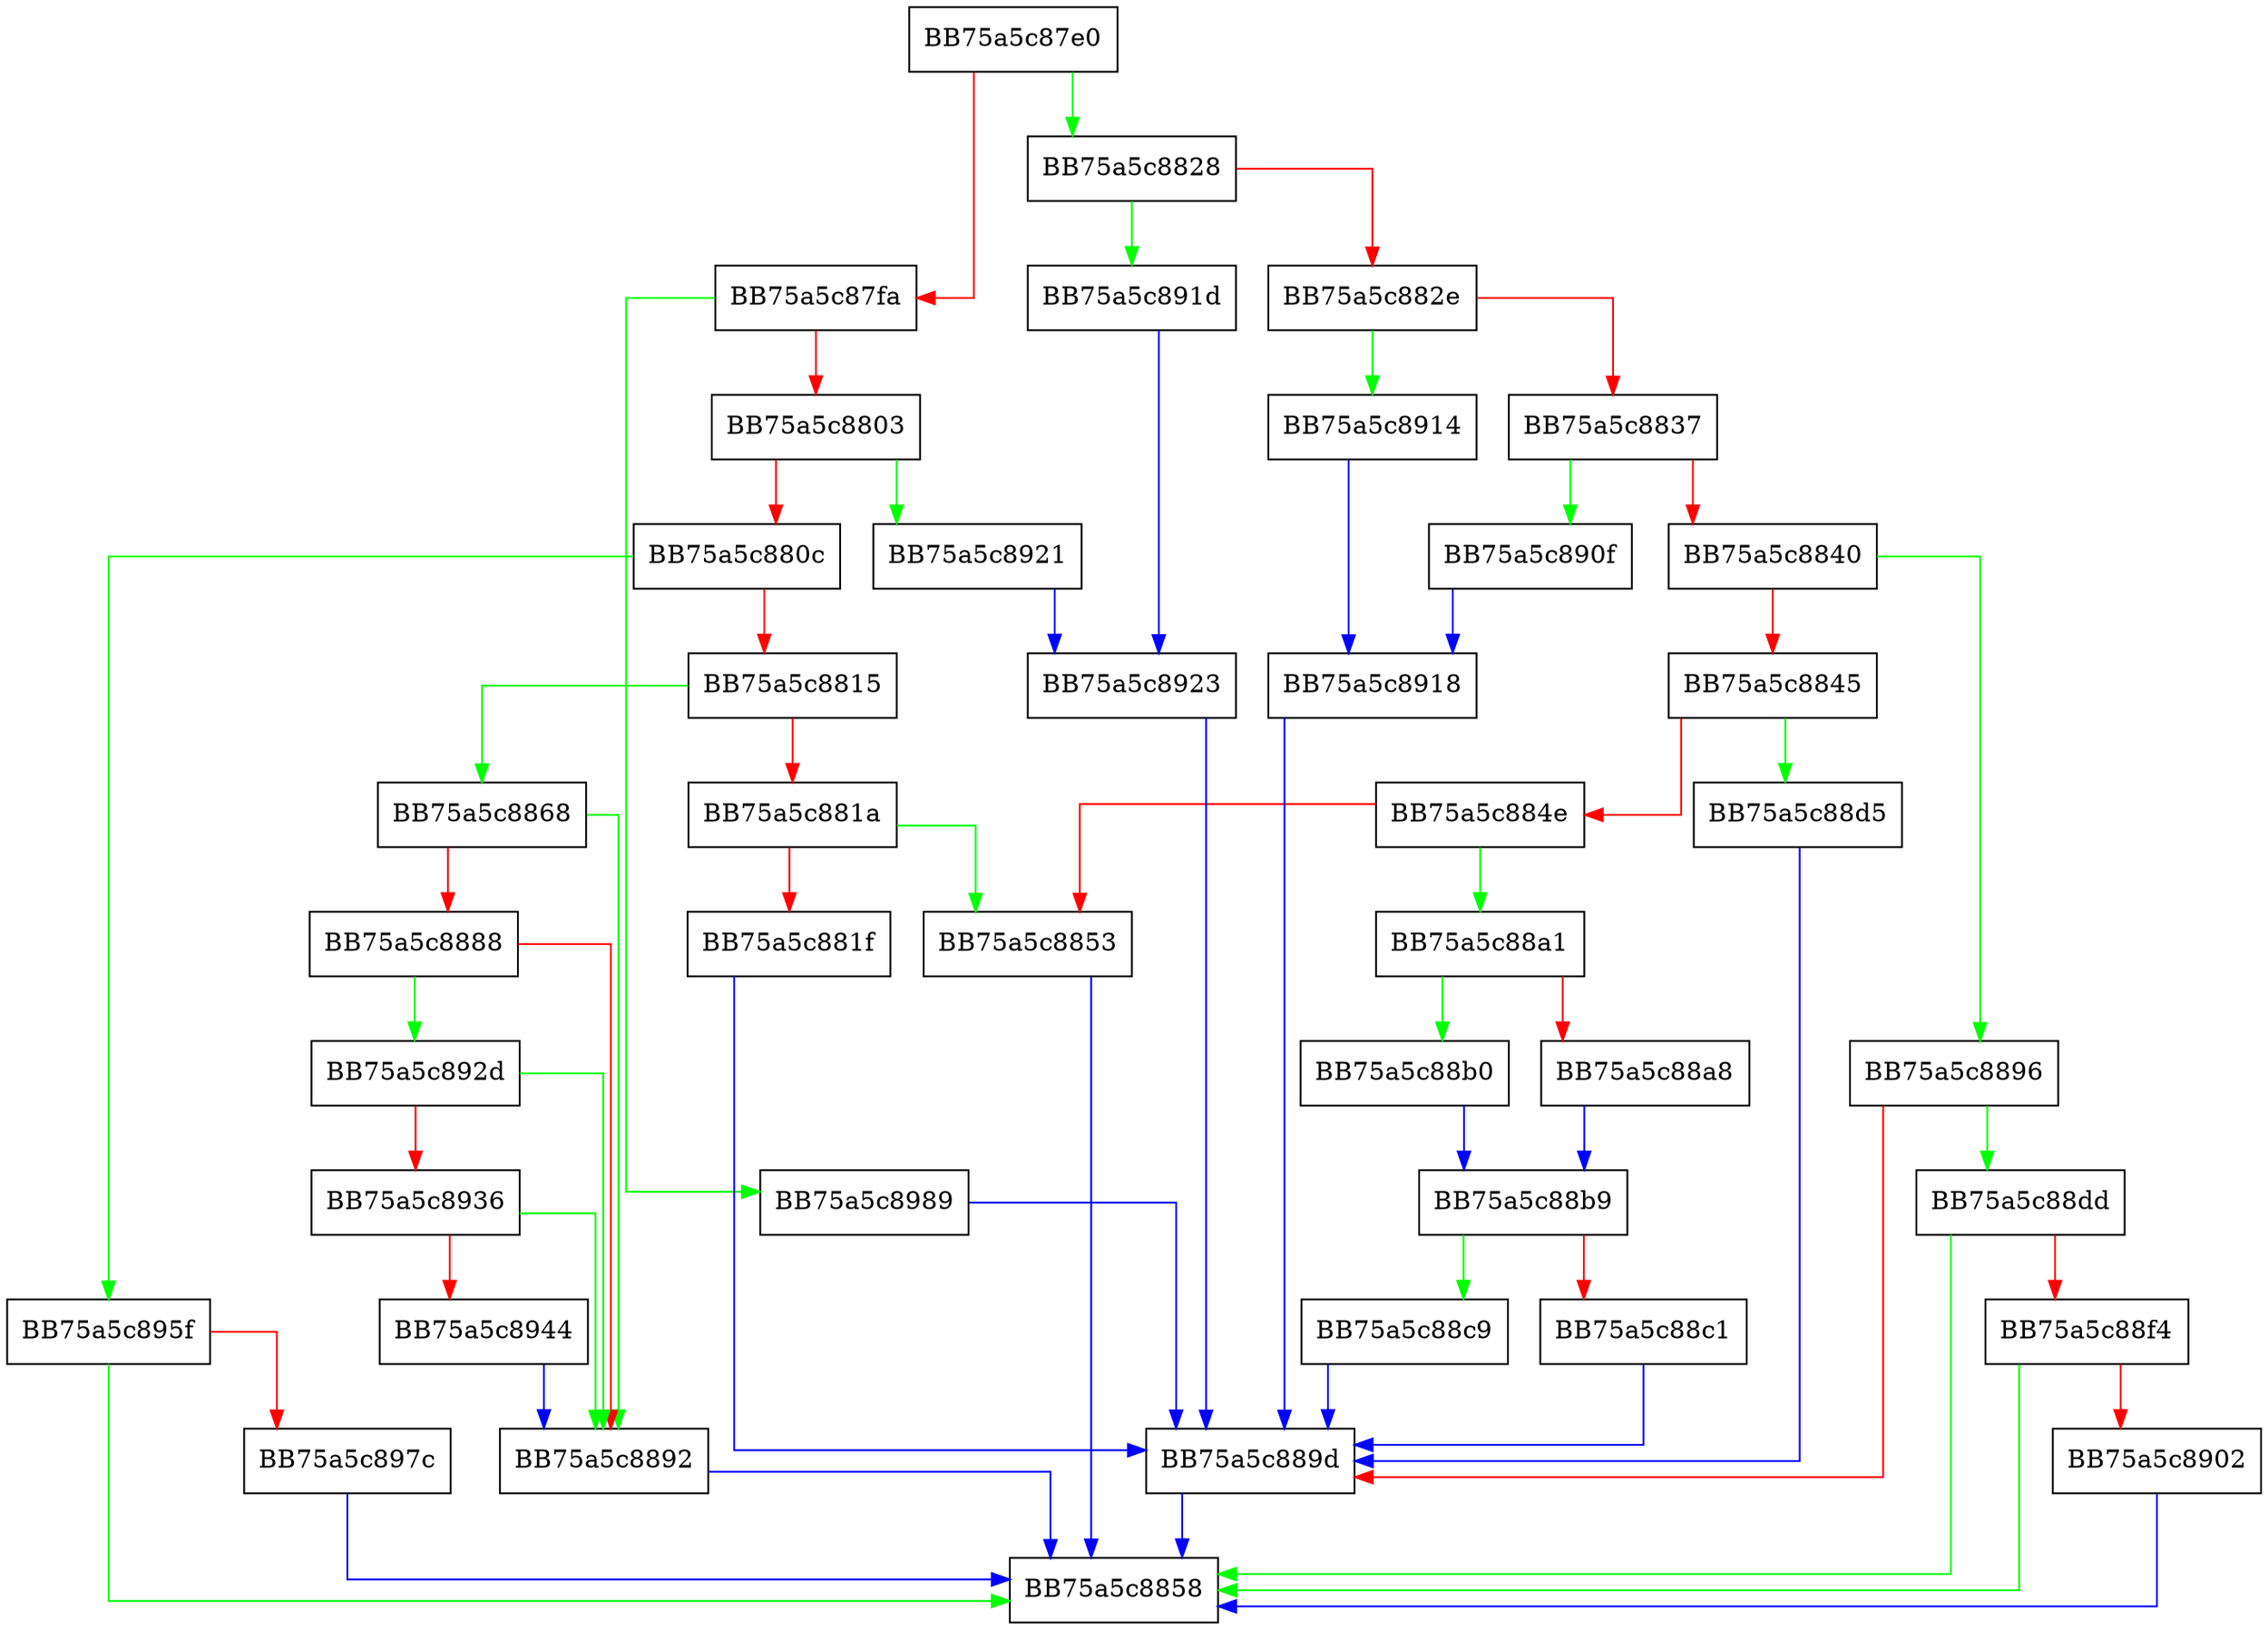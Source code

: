 digraph winFileControl {
  node [shape="box"];
  graph [splines=ortho];
  BB75a5c87e0 -> BB75a5c8828 [color="green"];
  BB75a5c87e0 -> BB75a5c87fa [color="red"];
  BB75a5c87fa -> BB75a5c8989 [color="green"];
  BB75a5c87fa -> BB75a5c8803 [color="red"];
  BB75a5c8803 -> BB75a5c8921 [color="green"];
  BB75a5c8803 -> BB75a5c880c [color="red"];
  BB75a5c880c -> BB75a5c895f [color="green"];
  BB75a5c880c -> BB75a5c8815 [color="red"];
  BB75a5c8815 -> BB75a5c8868 [color="green"];
  BB75a5c8815 -> BB75a5c881a [color="red"];
  BB75a5c881a -> BB75a5c8853 [color="green"];
  BB75a5c881a -> BB75a5c881f [color="red"];
  BB75a5c881f -> BB75a5c889d [color="blue"];
  BB75a5c8828 -> BB75a5c891d [color="green"];
  BB75a5c8828 -> BB75a5c882e [color="red"];
  BB75a5c882e -> BB75a5c8914 [color="green"];
  BB75a5c882e -> BB75a5c8837 [color="red"];
  BB75a5c8837 -> BB75a5c890f [color="green"];
  BB75a5c8837 -> BB75a5c8840 [color="red"];
  BB75a5c8840 -> BB75a5c8896 [color="green"];
  BB75a5c8840 -> BB75a5c8845 [color="red"];
  BB75a5c8845 -> BB75a5c88d5 [color="green"];
  BB75a5c8845 -> BB75a5c884e [color="red"];
  BB75a5c884e -> BB75a5c88a1 [color="green"];
  BB75a5c884e -> BB75a5c8853 [color="red"];
  BB75a5c8853 -> BB75a5c8858 [color="blue"];
  BB75a5c8868 -> BB75a5c8892 [color="green"];
  BB75a5c8868 -> BB75a5c8888 [color="red"];
  BB75a5c8888 -> BB75a5c892d [color="green"];
  BB75a5c8888 -> BB75a5c8892 [color="red"];
  BB75a5c8892 -> BB75a5c8858 [color="blue"];
  BB75a5c8896 -> BB75a5c88dd [color="green"];
  BB75a5c8896 -> BB75a5c889d [color="red"];
  BB75a5c889d -> BB75a5c8858 [color="blue"];
  BB75a5c88a1 -> BB75a5c88b0 [color="green"];
  BB75a5c88a1 -> BB75a5c88a8 [color="red"];
  BB75a5c88a8 -> BB75a5c88b9 [color="blue"];
  BB75a5c88b0 -> BB75a5c88b9 [color="blue"];
  BB75a5c88b9 -> BB75a5c88c9 [color="green"];
  BB75a5c88b9 -> BB75a5c88c1 [color="red"];
  BB75a5c88c1 -> BB75a5c889d [color="blue"];
  BB75a5c88c9 -> BB75a5c889d [color="blue"];
  BB75a5c88d5 -> BB75a5c889d [color="blue"];
  BB75a5c88dd -> BB75a5c8858 [color="green"];
  BB75a5c88dd -> BB75a5c88f4 [color="red"];
  BB75a5c88f4 -> BB75a5c8858 [color="green"];
  BB75a5c88f4 -> BB75a5c8902 [color="red"];
  BB75a5c8902 -> BB75a5c8858 [color="blue"];
  BB75a5c890f -> BB75a5c8918 [color="blue"];
  BB75a5c8914 -> BB75a5c8918 [color="blue"];
  BB75a5c8918 -> BB75a5c889d [color="blue"];
  BB75a5c891d -> BB75a5c8923 [color="blue"];
  BB75a5c8921 -> BB75a5c8923 [color="blue"];
  BB75a5c8923 -> BB75a5c889d [color="blue"];
  BB75a5c892d -> BB75a5c8892 [color="green"];
  BB75a5c892d -> BB75a5c8936 [color="red"];
  BB75a5c8936 -> BB75a5c8892 [color="green"];
  BB75a5c8936 -> BB75a5c8944 [color="red"];
  BB75a5c8944 -> BB75a5c8892 [color="blue"];
  BB75a5c895f -> BB75a5c8858 [color="green"];
  BB75a5c895f -> BB75a5c897c [color="red"];
  BB75a5c897c -> BB75a5c8858 [color="blue"];
  BB75a5c8989 -> BB75a5c889d [color="blue"];
}